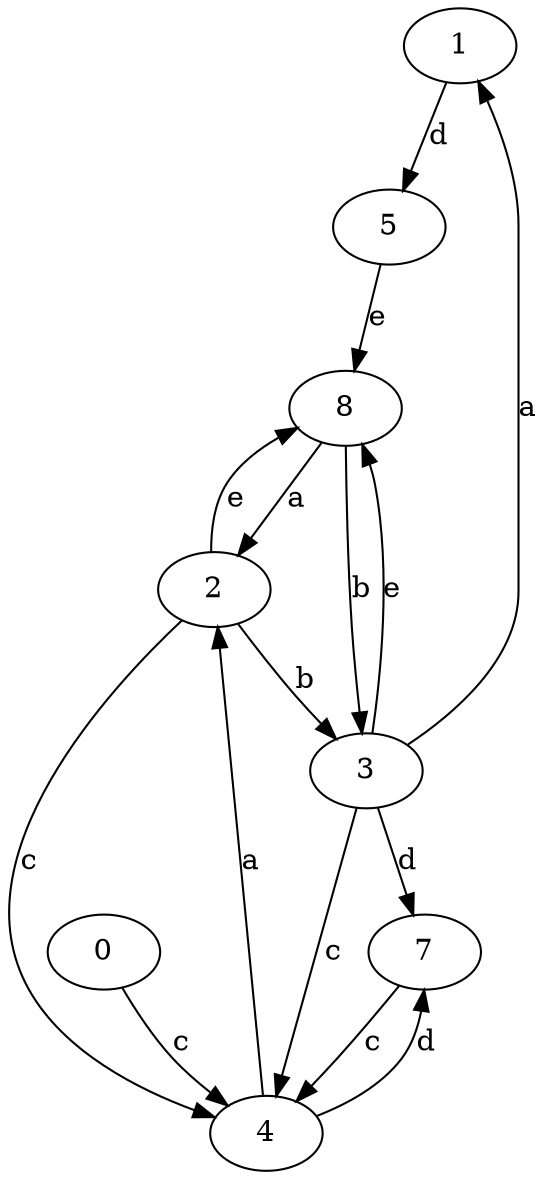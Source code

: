 strict digraph  {
1;
2;
0;
3;
4;
5;
7;
8;
1 -> 5  [label=d];
2 -> 3  [label=b];
2 -> 4  [label=c];
2 -> 8  [label=e];
0 -> 4  [label=c];
3 -> 1  [label=a];
3 -> 4  [label=c];
3 -> 7  [label=d];
3 -> 8  [label=e];
4 -> 2  [label=a];
4 -> 7  [label=d];
5 -> 8  [label=e];
7 -> 4  [label=c];
8 -> 2  [label=a];
8 -> 3  [label=b];
}
